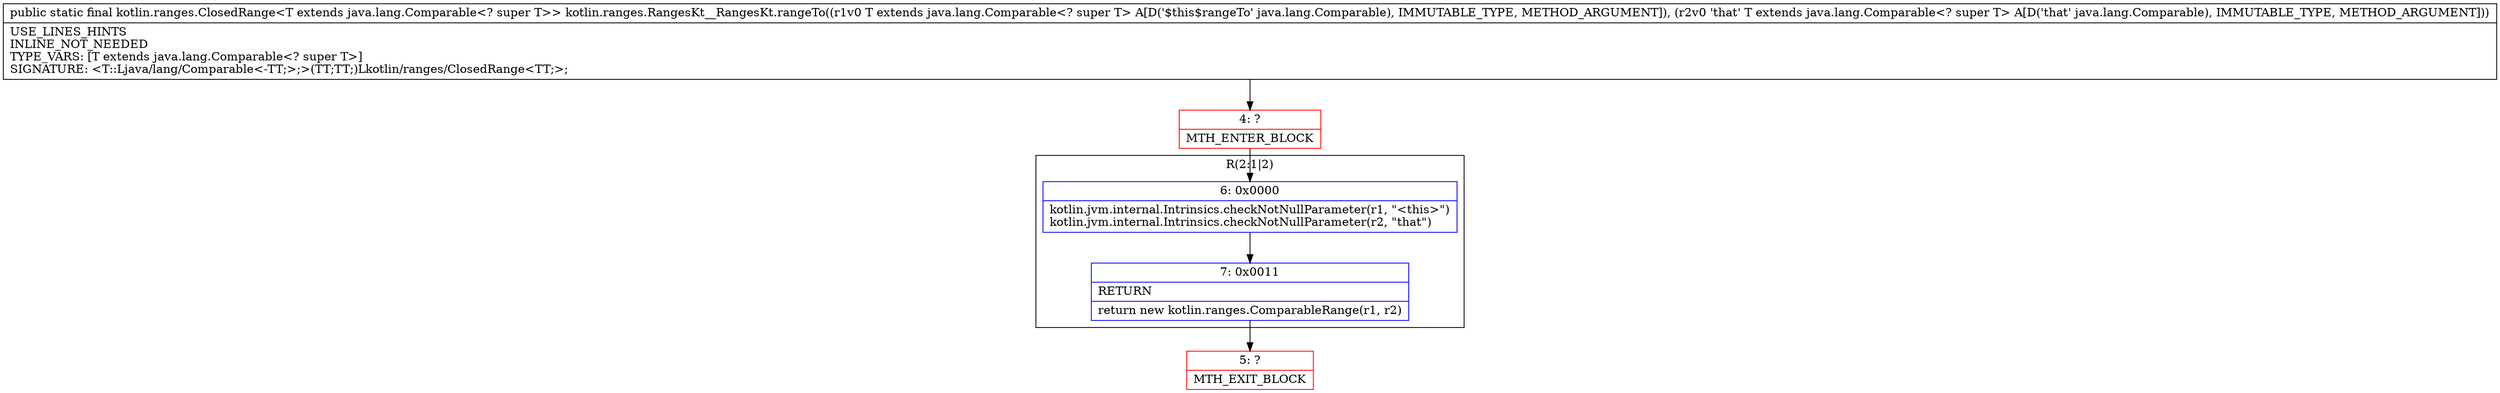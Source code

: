 digraph "CFG forkotlin.ranges.RangesKt__RangesKt.rangeTo(Ljava\/lang\/Comparable;Ljava\/lang\/Comparable;)Lkotlin\/ranges\/ClosedRange;" {
subgraph cluster_Region_781585292 {
label = "R(2:1|2)";
node [shape=record,color=blue];
Node_6 [shape=record,label="{6\:\ 0x0000|kotlin.jvm.internal.Intrinsics.checkNotNullParameter(r1, \"\<this\>\")\lkotlin.jvm.internal.Intrinsics.checkNotNullParameter(r2, \"that\")\l}"];
Node_7 [shape=record,label="{7\:\ 0x0011|RETURN\l|return new kotlin.ranges.ComparableRange(r1, r2)\l}"];
}
Node_4 [shape=record,color=red,label="{4\:\ ?|MTH_ENTER_BLOCK\l}"];
Node_5 [shape=record,color=red,label="{5\:\ ?|MTH_EXIT_BLOCK\l}"];
MethodNode[shape=record,label="{public static final kotlin.ranges.ClosedRange\<T extends java.lang.Comparable\<? super T\>\> kotlin.ranges.RangesKt__RangesKt.rangeTo((r1v0 T extends java.lang.Comparable\<? super T\> A[D('$this$rangeTo' java.lang.Comparable), IMMUTABLE_TYPE, METHOD_ARGUMENT]), (r2v0 'that' T extends java.lang.Comparable\<? super T\> A[D('that' java.lang.Comparable), IMMUTABLE_TYPE, METHOD_ARGUMENT]))  | USE_LINES_HINTS\lINLINE_NOT_NEEDED\lTYPE_VARS: [T extends java.lang.Comparable\<? super T\>]\lSIGNATURE: \<T::Ljava\/lang\/Comparable\<\-TT;\>;\>(TT;TT;)Lkotlin\/ranges\/ClosedRange\<TT;\>;\l}"];
MethodNode -> Node_4;Node_6 -> Node_7;
Node_7 -> Node_5;
Node_4 -> Node_6;
}

